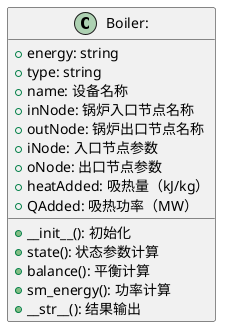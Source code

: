 @startuml

class Boiler:
{
    +energy: string
    +type: string
    +name: 设备名称
    +inNode: 锅炉入口节点名称
    +outNode: 锅炉出口节点名称
    +iNode: 入口节点参数
    +oNode: 出口节点参数
    +heatAdded: 吸热量（kJ/kg）
    +QAdded: 吸热功率（MW）
    +__init__(): 初始化
    +state(): 状态参数计算
    +balance(): 平衡计算
    +sm_energy(): 功率计算
    +__str__(): 结果输出
}

@enduml